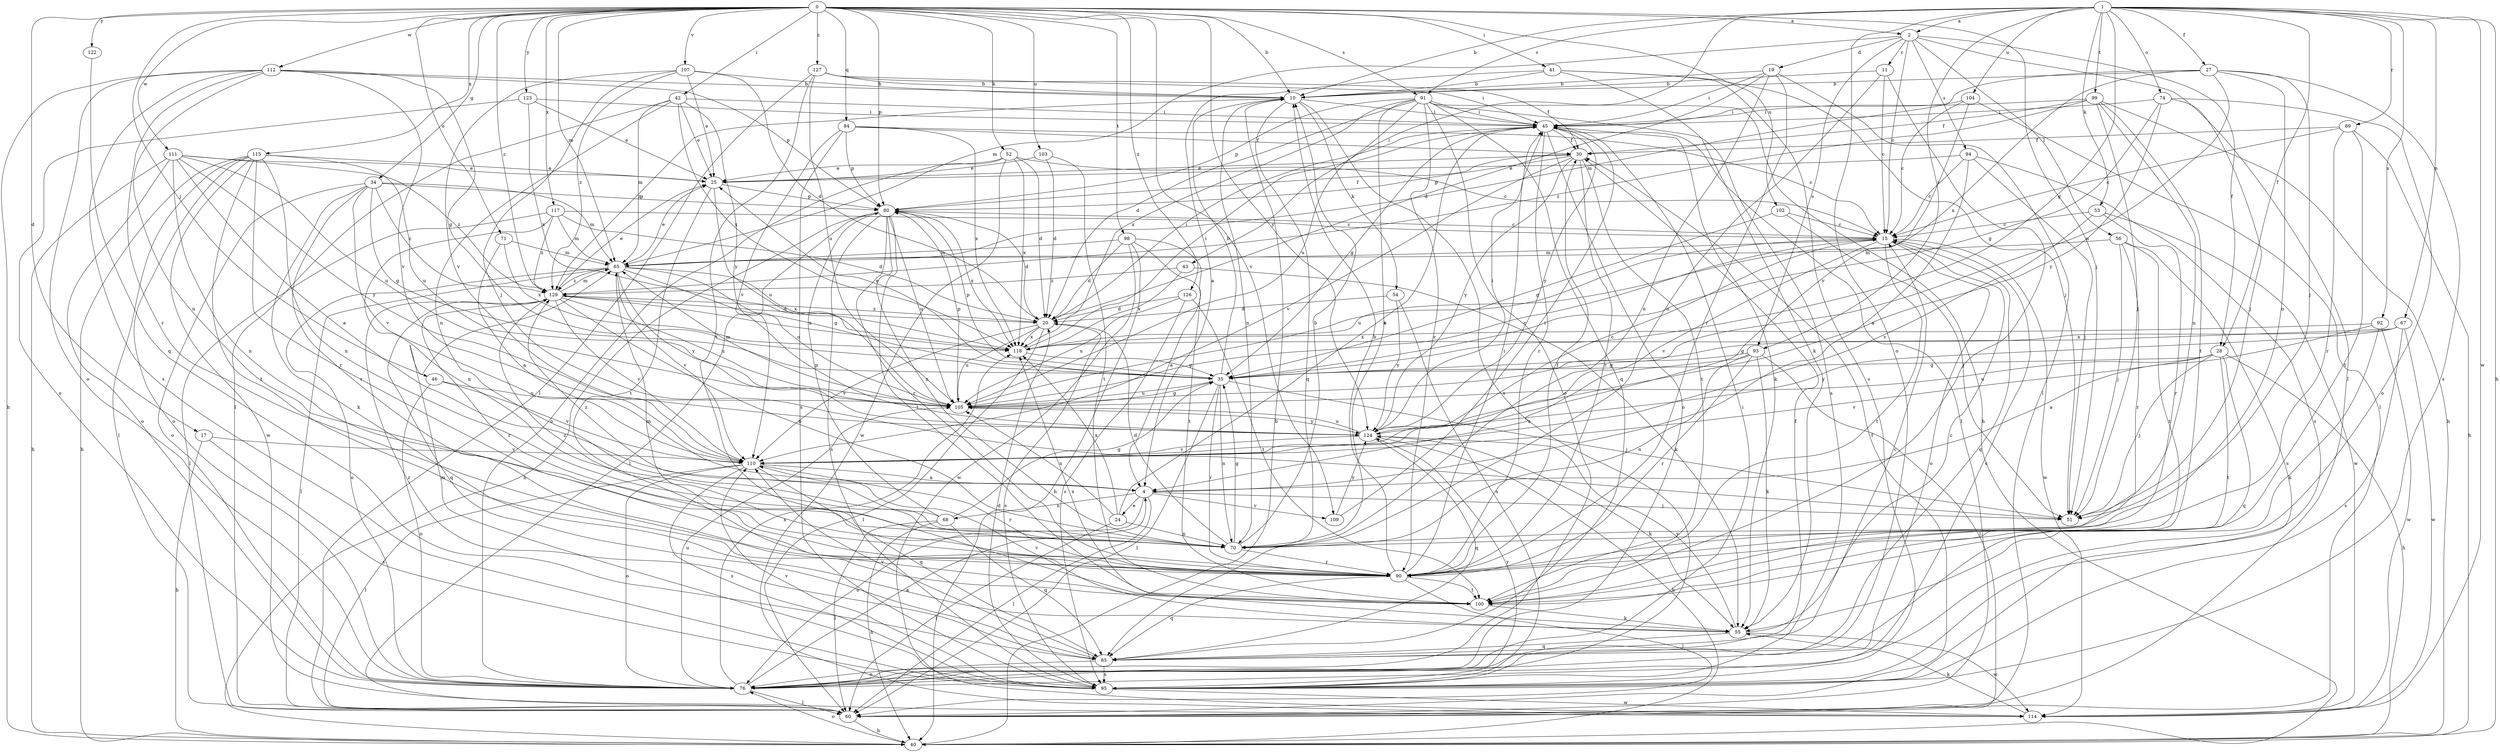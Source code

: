 strict digraph  {
0;
1;
2;
4;
10;
11;
15;
17;
19;
20;
24;
25;
27;
28;
30;
34;
35;
40;
41;
42;
43;
45;
46;
51;
52;
53;
54;
55;
56;
60;
65;
67;
68;
70;
71;
74;
76;
80;
84;
85;
89;
90;
91;
92;
93;
94;
95;
98;
99;
100;
102;
103;
104;
105;
107;
109;
110;
111;
112;
114;
115;
117;
118;
122;
123;
124;
126;
127;
129;
0 -> 2  [label=a];
0 -> 10  [label=b];
0 -> 17  [label=d];
0 -> 34  [label=g];
0 -> 41  [label=i];
0 -> 42  [label=i];
0 -> 46  [label=j];
0 -> 51  [label=j];
0 -> 52  [label=k];
0 -> 65  [label=m];
0 -> 71  [label=o];
0 -> 80  [label=p];
0 -> 84  [label=q];
0 -> 91  [label=s];
0 -> 98  [label=t];
0 -> 102  [label=u];
0 -> 103  [label=u];
0 -> 107  [label=v];
0 -> 109  [label=v];
0 -> 111  [label=w];
0 -> 112  [label=w];
0 -> 115  [label=x];
0 -> 117  [label=x];
0 -> 122  [label=y];
0 -> 123  [label=y];
0 -> 124  [label=y];
0 -> 126  [label=z];
0 -> 127  [label=z];
0 -> 129  [label=z];
1 -> 2  [label=a];
1 -> 10  [label=b];
1 -> 27  [label=f];
1 -> 28  [label=f];
1 -> 35  [label=g];
1 -> 40  [label=h];
1 -> 43  [label=i];
1 -> 53  [label=k];
1 -> 67  [label=n];
1 -> 74  [label=o];
1 -> 76  [label=o];
1 -> 89  [label=r];
1 -> 91  [label=s];
1 -> 92  [label=s];
1 -> 93  [label=s];
1 -> 99  [label=t];
1 -> 104  [label=u];
1 -> 114  [label=w];
2 -> 11  [label=c];
2 -> 15  [label=c];
2 -> 19  [label=d];
2 -> 28  [label=f];
2 -> 56  [label=l];
2 -> 60  [label=l];
2 -> 65  [label=m];
2 -> 93  [label=s];
2 -> 94  [label=s];
4 -> 24  [label=e];
4 -> 51  [label=j];
4 -> 60  [label=l];
4 -> 68  [label=n];
4 -> 76  [label=o];
4 -> 109  [label=v];
10 -> 45  [label=i];
10 -> 54  [label=k];
10 -> 70  [label=n];
10 -> 85  [label=q];
10 -> 95  [label=s];
10 -> 129  [label=z];
11 -> 10  [label=b];
11 -> 15  [label=c];
11 -> 70  [label=n];
11 -> 100  [label=t];
15 -> 65  [label=m];
15 -> 76  [label=o];
15 -> 85  [label=q];
15 -> 100  [label=t];
15 -> 105  [label=u];
15 -> 110  [label=v];
15 -> 114  [label=w];
17 -> 40  [label=h];
17 -> 95  [label=s];
17 -> 110  [label=v];
19 -> 10  [label=b];
19 -> 20  [label=d];
19 -> 45  [label=i];
19 -> 60  [label=l];
19 -> 70  [label=n];
19 -> 90  [label=r];
20 -> 45  [label=i];
20 -> 60  [label=l];
20 -> 95  [label=s];
20 -> 105  [label=u];
20 -> 110  [label=v];
20 -> 118  [label=x];
20 -> 129  [label=z];
24 -> 45  [label=i];
24 -> 60  [label=l];
24 -> 70  [label=n];
24 -> 105  [label=u];
24 -> 118  [label=x];
25 -> 80  [label=p];
25 -> 100  [label=t];
25 -> 105  [label=u];
27 -> 10  [label=b];
27 -> 51  [label=j];
27 -> 65  [label=m];
27 -> 70  [label=n];
27 -> 95  [label=s];
27 -> 105  [label=u];
27 -> 118  [label=x];
28 -> 35  [label=g];
28 -> 40  [label=h];
28 -> 51  [label=j];
28 -> 85  [label=q];
28 -> 100  [label=t];
28 -> 105  [label=u];
28 -> 110  [label=v];
30 -> 25  [label=e];
30 -> 80  [label=p];
30 -> 90  [label=r];
30 -> 100  [label=t];
30 -> 110  [label=v];
30 -> 124  [label=y];
34 -> 35  [label=g];
34 -> 55  [label=k];
34 -> 65  [label=m];
34 -> 76  [label=o];
34 -> 80  [label=p];
34 -> 90  [label=r];
34 -> 110  [label=v];
34 -> 129  [label=z];
35 -> 10  [label=b];
35 -> 25  [label=e];
35 -> 51  [label=j];
35 -> 60  [label=l];
35 -> 70  [label=n];
35 -> 80  [label=p];
35 -> 90  [label=r];
35 -> 105  [label=u];
40 -> 10  [label=b];
40 -> 76  [label=o];
41 -> 4  [label=a];
41 -> 10  [label=b];
41 -> 51  [label=j];
41 -> 55  [label=k];
41 -> 95  [label=s];
42 -> 25  [label=e];
42 -> 45  [label=i];
42 -> 60  [label=l];
42 -> 65  [label=m];
42 -> 70  [label=n];
42 -> 118  [label=x];
42 -> 124  [label=y];
43 -> 55  [label=k];
43 -> 118  [label=x];
43 -> 129  [label=z];
45 -> 30  [label=f];
45 -> 35  [label=g];
45 -> 55  [label=k];
45 -> 60  [label=l];
45 -> 76  [label=o];
45 -> 90  [label=r];
45 -> 124  [label=y];
46 -> 76  [label=o];
46 -> 105  [label=u];
46 -> 110  [label=v];
52 -> 15  [label=c];
52 -> 20  [label=d];
52 -> 25  [label=e];
52 -> 76  [label=o];
52 -> 114  [label=w];
52 -> 118  [label=x];
53 -> 15  [label=c];
53 -> 90  [label=r];
53 -> 110  [label=v];
53 -> 114  [label=w];
54 -> 20  [label=d];
54 -> 95  [label=s];
54 -> 124  [label=y];
55 -> 15  [label=c];
55 -> 85  [label=q];
55 -> 110  [label=v];
55 -> 114  [label=w];
55 -> 118  [label=x];
55 -> 124  [label=y];
56 -> 51  [label=j];
56 -> 65  [label=m];
56 -> 90  [label=r];
56 -> 95  [label=s];
56 -> 100  [label=t];
60 -> 30  [label=f];
60 -> 40  [label=h];
65 -> 25  [label=e];
65 -> 35  [label=g];
65 -> 60  [label=l];
65 -> 76  [label=o];
65 -> 105  [label=u];
65 -> 110  [label=v];
65 -> 118  [label=x];
65 -> 124  [label=y];
65 -> 129  [label=z];
67 -> 35  [label=g];
67 -> 95  [label=s];
67 -> 114  [label=w];
67 -> 118  [label=x];
67 -> 124  [label=y];
68 -> 35  [label=g];
68 -> 40  [label=h];
68 -> 60  [label=l];
68 -> 80  [label=p];
68 -> 85  [label=q];
68 -> 129  [label=z];
70 -> 10  [label=b];
70 -> 20  [label=d];
70 -> 35  [label=g];
70 -> 90  [label=r];
71 -> 4  [label=a];
71 -> 65  [label=m];
71 -> 118  [label=x];
74 -> 35  [label=g];
74 -> 45  [label=i];
74 -> 51  [label=j];
74 -> 76  [label=o];
74 -> 124  [label=y];
76 -> 4  [label=a];
76 -> 15  [label=c];
76 -> 30  [label=f];
76 -> 45  [label=i];
76 -> 60  [label=l];
76 -> 105  [label=u];
76 -> 118  [label=x];
80 -> 15  [label=c];
80 -> 20  [label=d];
80 -> 30  [label=f];
80 -> 40  [label=h];
80 -> 60  [label=l];
80 -> 70  [label=n];
80 -> 90  [label=r];
80 -> 95  [label=s];
80 -> 100  [label=t];
80 -> 105  [label=u];
80 -> 118  [label=x];
84 -> 15  [label=c];
84 -> 30  [label=f];
84 -> 80  [label=p];
84 -> 95  [label=s];
84 -> 110  [label=v];
84 -> 118  [label=x];
85 -> 15  [label=c];
85 -> 76  [label=o];
85 -> 95  [label=s];
85 -> 110  [label=v];
85 -> 129  [label=z];
89 -> 15  [label=c];
89 -> 30  [label=f];
89 -> 40  [label=h];
89 -> 90  [label=r];
89 -> 100  [label=t];
90 -> 10  [label=b];
90 -> 30  [label=f];
90 -> 45  [label=i];
90 -> 60  [label=l];
90 -> 65  [label=m];
90 -> 85  [label=q];
90 -> 100  [label=t];
90 -> 129  [label=z];
91 -> 20  [label=d];
91 -> 40  [label=h];
91 -> 45  [label=i];
91 -> 70  [label=n];
91 -> 76  [label=o];
91 -> 80  [label=p];
91 -> 85  [label=q];
91 -> 90  [label=r];
91 -> 95  [label=s];
91 -> 105  [label=u];
91 -> 118  [label=x];
92 -> 4  [label=a];
92 -> 55  [label=k];
92 -> 114  [label=w];
92 -> 118  [label=x];
93 -> 4  [label=a];
93 -> 35  [label=g];
93 -> 55  [label=k];
93 -> 60  [label=l];
93 -> 70  [label=n];
93 -> 90  [label=r];
94 -> 4  [label=a];
94 -> 15  [label=c];
94 -> 25  [label=e];
94 -> 51  [label=j];
94 -> 95  [label=s];
95 -> 20  [label=d];
95 -> 65  [label=m];
95 -> 110  [label=v];
95 -> 114  [label=w];
95 -> 124  [label=y];
98 -> 4  [label=a];
98 -> 20  [label=d];
98 -> 40  [label=h];
98 -> 65  [label=m];
98 -> 100  [label=t];
98 -> 114  [label=w];
99 -> 30  [label=f];
99 -> 40  [label=h];
99 -> 45  [label=i];
99 -> 51  [label=j];
99 -> 70  [label=n];
99 -> 100  [label=t];
99 -> 129  [label=z];
100 -> 55  [label=k];
102 -> 15  [label=c];
102 -> 35  [label=g];
102 -> 51  [label=j];
103 -> 20  [label=d];
103 -> 25  [label=e];
103 -> 100  [label=t];
104 -> 15  [label=c];
104 -> 45  [label=i];
104 -> 60  [label=l];
104 -> 110  [label=v];
105 -> 15  [label=c];
105 -> 35  [label=g];
105 -> 65  [label=m];
105 -> 80  [label=p];
105 -> 124  [label=y];
107 -> 10  [label=b];
107 -> 20  [label=d];
107 -> 25  [label=e];
107 -> 51  [label=j];
107 -> 110  [label=v];
107 -> 129  [label=z];
109 -> 45  [label=i];
109 -> 124  [label=y];
110 -> 4  [label=a];
110 -> 60  [label=l];
110 -> 76  [label=o];
110 -> 85  [label=q];
110 -> 90  [label=r];
110 -> 95  [label=s];
111 -> 4  [label=a];
111 -> 25  [label=e];
111 -> 40  [label=h];
111 -> 70  [label=n];
111 -> 76  [label=o];
111 -> 105  [label=u];
111 -> 124  [label=y];
111 -> 129  [label=z];
112 -> 10  [label=b];
112 -> 35  [label=g];
112 -> 40  [label=h];
112 -> 70  [label=n];
112 -> 76  [label=o];
112 -> 80  [label=p];
112 -> 90  [label=r];
112 -> 95  [label=s];
112 -> 110  [label=v];
114 -> 55  [label=k];
115 -> 25  [label=e];
115 -> 40  [label=h];
115 -> 60  [label=l];
115 -> 70  [label=n];
115 -> 76  [label=o];
115 -> 90  [label=r];
115 -> 100  [label=t];
115 -> 105  [label=u];
115 -> 114  [label=w];
117 -> 15  [label=c];
117 -> 20  [label=d];
117 -> 60  [label=l];
117 -> 65  [label=m];
117 -> 70  [label=n];
117 -> 129  [label=z];
118 -> 35  [label=g];
118 -> 45  [label=i];
122 -> 85  [label=q];
123 -> 25  [label=e];
123 -> 45  [label=i];
123 -> 76  [label=o];
123 -> 118  [label=x];
124 -> 15  [label=c];
124 -> 40  [label=h];
124 -> 45  [label=i];
124 -> 55  [label=k];
124 -> 85  [label=q];
124 -> 105  [label=u];
124 -> 110  [label=v];
126 -> 20  [label=d];
126 -> 95  [label=s];
126 -> 100  [label=t];
126 -> 105  [label=u];
127 -> 10  [label=b];
127 -> 30  [label=f];
127 -> 45  [label=i];
127 -> 60  [label=l];
127 -> 100  [label=t];
127 -> 105  [label=u];
129 -> 20  [label=d];
129 -> 25  [label=e];
129 -> 65  [label=m];
129 -> 70  [label=n];
129 -> 85  [label=q];
129 -> 90  [label=r];
129 -> 105  [label=u];
129 -> 110  [label=v];
129 -> 118  [label=x];
}
